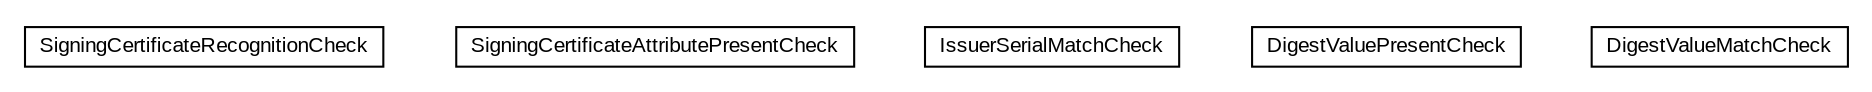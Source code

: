 #!/usr/local/bin/dot
#
# Class diagram 
# Generated by UMLGraph version R5_6-24-gf6e263 (http://www.umlgraph.org/)
#

digraph G {
	edge [fontname="arial",fontsize=10,labelfontname="arial",labelfontsize=10];
	node [fontname="arial",fontsize=10,shape=plaintext];
	nodesep=0.25;
	ranksep=0.5;
	// eu.europa.esig.dss.validation.process.bbb.isc.checks.SigningCertificateRecognitionCheck
	c28637 [label=<<table title="eu.europa.esig.dss.validation.process.bbb.isc.checks.SigningCertificateRecognitionCheck" border="0" cellborder="1" cellspacing="0" cellpadding="2" port="p" href="./SigningCertificateRecognitionCheck.html">
		<tr><td><table border="0" cellspacing="0" cellpadding="1">
<tr><td align="center" balign="center"> SigningCertificateRecognitionCheck </td></tr>
		</table></td></tr>
		</table>>, URL="./SigningCertificateRecognitionCheck.html", fontname="arial", fontcolor="black", fontsize=10.0];
	// eu.europa.esig.dss.validation.process.bbb.isc.checks.SigningCertificateAttributePresentCheck
	c28638 [label=<<table title="eu.europa.esig.dss.validation.process.bbb.isc.checks.SigningCertificateAttributePresentCheck" border="0" cellborder="1" cellspacing="0" cellpadding="2" port="p" href="./SigningCertificateAttributePresentCheck.html">
		<tr><td><table border="0" cellspacing="0" cellpadding="1">
<tr><td align="center" balign="center"> SigningCertificateAttributePresentCheck </td></tr>
		</table></td></tr>
		</table>>, URL="./SigningCertificateAttributePresentCheck.html", fontname="arial", fontcolor="black", fontsize=10.0];
	// eu.europa.esig.dss.validation.process.bbb.isc.checks.IssuerSerialMatchCheck
	c28639 [label=<<table title="eu.europa.esig.dss.validation.process.bbb.isc.checks.IssuerSerialMatchCheck" border="0" cellborder="1" cellspacing="0" cellpadding="2" port="p" href="./IssuerSerialMatchCheck.html">
		<tr><td><table border="0" cellspacing="0" cellpadding="1">
<tr><td align="center" balign="center"> IssuerSerialMatchCheck </td></tr>
		</table></td></tr>
		</table>>, URL="./IssuerSerialMatchCheck.html", fontname="arial", fontcolor="black", fontsize=10.0];
	// eu.europa.esig.dss.validation.process.bbb.isc.checks.DigestValuePresentCheck
	c28640 [label=<<table title="eu.europa.esig.dss.validation.process.bbb.isc.checks.DigestValuePresentCheck" border="0" cellborder="1" cellspacing="0" cellpadding="2" port="p" href="./DigestValuePresentCheck.html">
		<tr><td><table border="0" cellspacing="0" cellpadding="1">
<tr><td align="center" balign="center"> DigestValuePresentCheck </td></tr>
		</table></td></tr>
		</table>>, URL="./DigestValuePresentCheck.html", fontname="arial", fontcolor="black", fontsize=10.0];
	// eu.europa.esig.dss.validation.process.bbb.isc.checks.DigestValueMatchCheck
	c28641 [label=<<table title="eu.europa.esig.dss.validation.process.bbb.isc.checks.DigestValueMatchCheck" border="0" cellborder="1" cellspacing="0" cellpadding="2" port="p" href="./DigestValueMatchCheck.html">
		<tr><td><table border="0" cellspacing="0" cellpadding="1">
<tr><td align="center" balign="center"> DigestValueMatchCheck </td></tr>
		</table></td></tr>
		</table>>, URL="./DigestValueMatchCheck.html", fontname="arial", fontcolor="black", fontsize=10.0];
}

